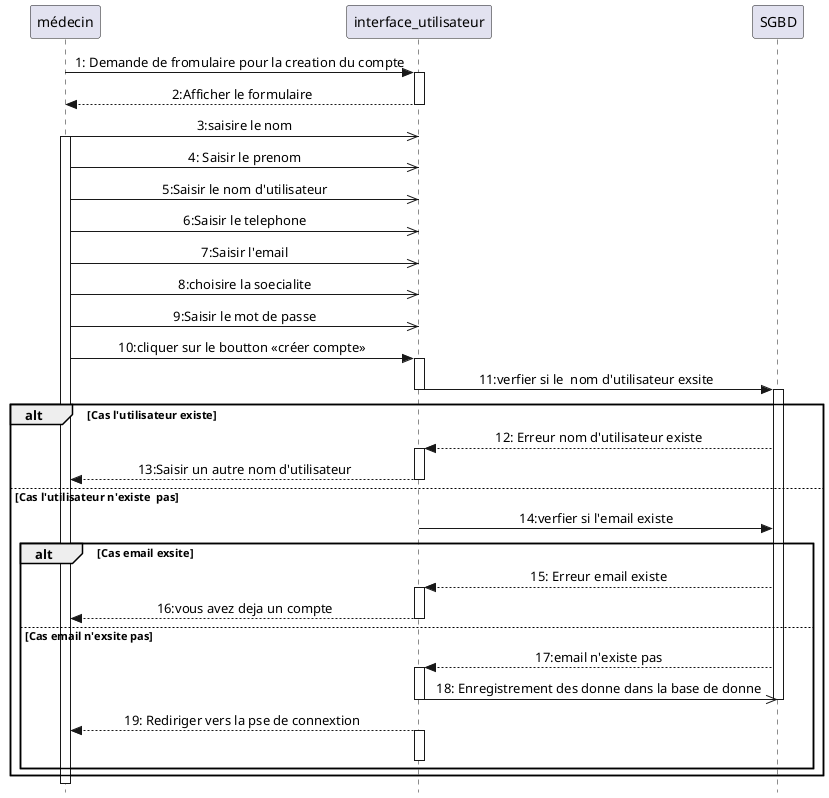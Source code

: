 @startuml cree_compte
    skinparam style strictuml
    skinparam SequenceMessageAlignment center
    médecin -> interface_utilisateur :1: Demande de fromulaire pour la creation du compte
    activate interface_utilisateur
    interface_utilisateur -->médecin: 2:Afficher le formulaire
    deactivate interface_utilisateur
    médecin ->> interface_utilisateur :  3:saisire le nom
    activate médecin
    médecin ->> interface_utilisateur :4: Saisir le prenom
    médecin ->> interface_utilisateur : 5:Saisir le nom d'utilisateur
    médecin ->> interface_utilisateur : 6:Saisir le telephone
    médecin ->> interface_utilisateur : 7:Saisir l'email
    médecin ->> interface_utilisateur : 8:choisire la soecialite
    médecin ->> interface_utilisateur : 9:Saisir le mot de passe
    médecin -> interface_utilisateur : 10:cliquer sur le boutton <<créer compte>>
    activate interface_utilisateur
    interface_utilisateur -> SGBD : 11:verfier si le  nom d'utilisateur exsite
    deactivate interface_utilisateur
    activate SGBD
    alt Cas l'utilisateur existe 
        SGBD --> interface_utilisateur :12: Erreur nom d'utilisateur existe
        activate interface_utilisateur
        interface_utilisateur --> médecin : 13:Saisir un autre nom d'utilisateur
        
        deactivate interface_utilisateur
    else  Cas l'utilisateur n'existe  pas
        interface_utilisateur -> SGBD : 14:verfier si l'email existe
        alt  Cas email exsite
            SGBD --> interface_utilisateur :15: Erreur email existe
            activate interface_utilisateur
            interface_utilisateur --> médecin : 16:vous avez deja un compte
            deactivate interface_utilisateur
        else Cas email n'exsite pas
            SGBD --> interface_utilisateur :17:email n'existe pas
            activate interface_utilisateur
            interface_utilisateur ->> SGBD :18: Enregistrement des donne dans la base de donne
            deactivate SGBD
            deactivate interface_utilisateur
            interface_utilisateur --> médecin :19: Rediriger vers la pse de connextion
            activate interface_utilisateur
            deactivate interface_utilisateur
        end
        
    end 
@enduml
